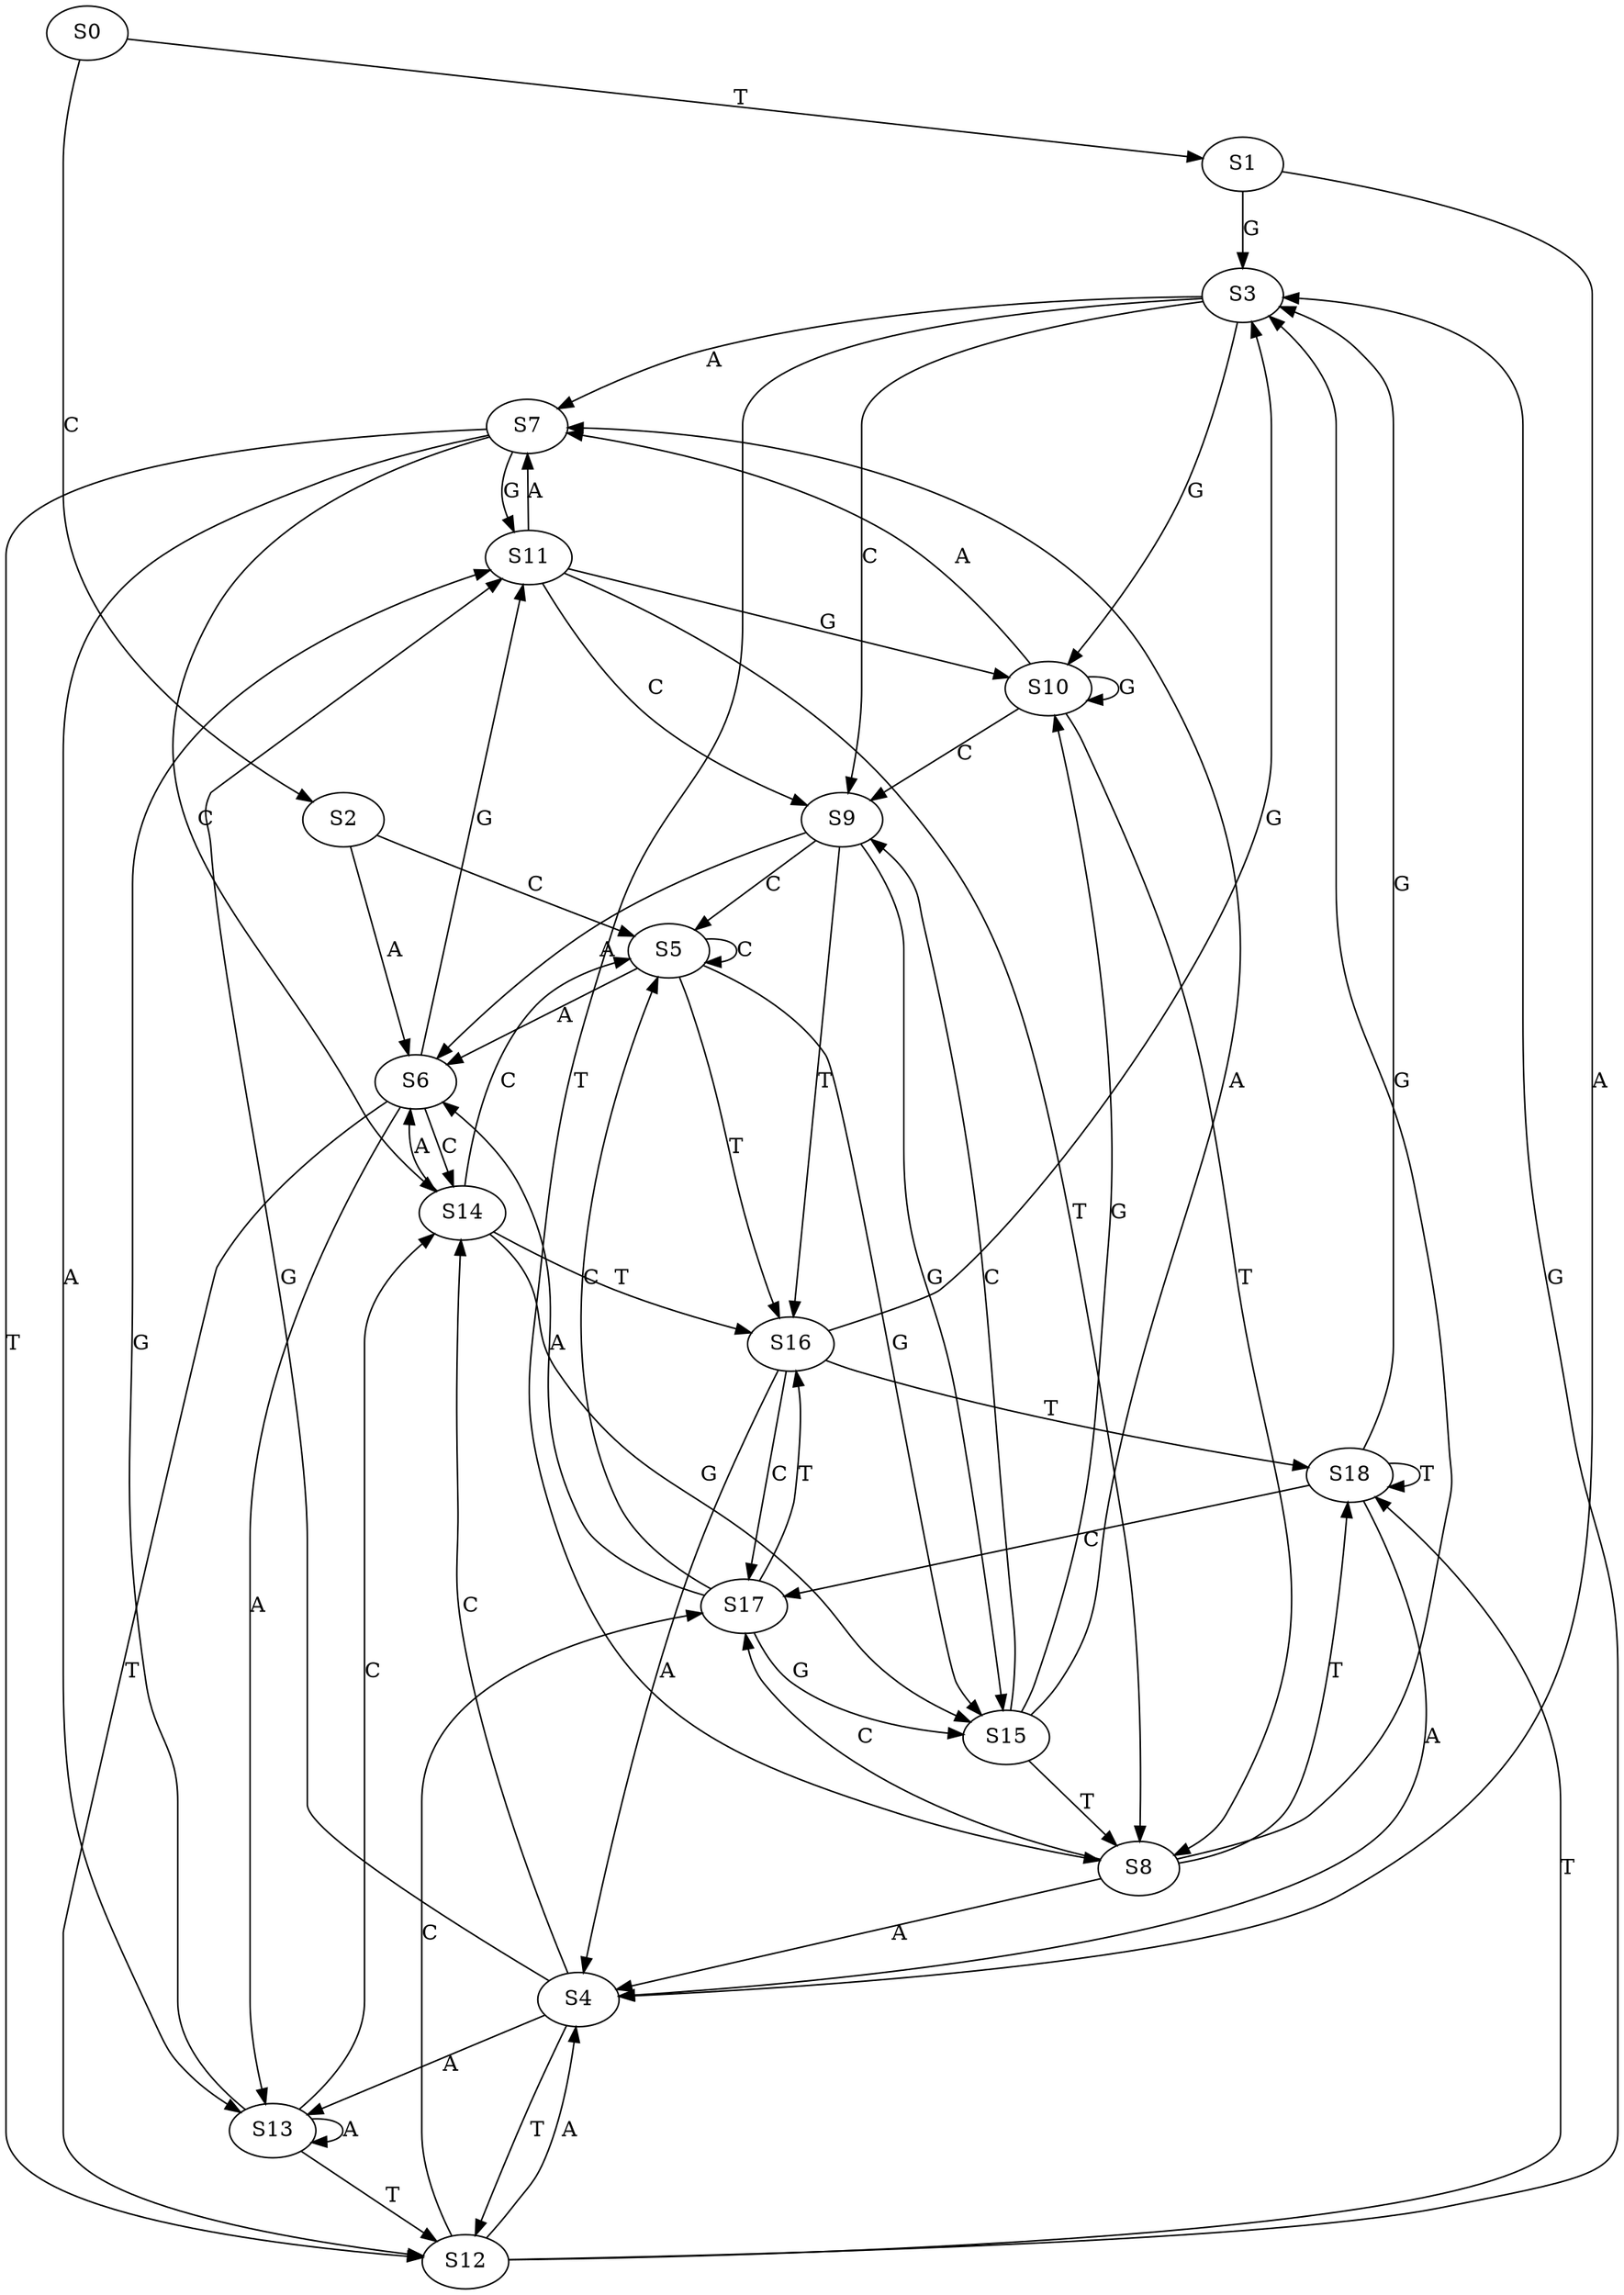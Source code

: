 strict digraph  {
	S0 -> S1 [ label = T ];
	S0 -> S2 [ label = C ];
	S1 -> S3 [ label = G ];
	S1 -> S4 [ label = A ];
	S2 -> S5 [ label = C ];
	S2 -> S6 [ label = A ];
	S3 -> S7 [ label = A ];
	S3 -> S8 [ label = T ];
	S3 -> S9 [ label = C ];
	S3 -> S10 [ label = G ];
	S4 -> S11 [ label = G ];
	S4 -> S12 [ label = T ];
	S4 -> S13 [ label = A ];
	S4 -> S14 [ label = C ];
	S5 -> S15 [ label = G ];
	S5 -> S5 [ label = C ];
	S5 -> S6 [ label = A ];
	S5 -> S16 [ label = T ];
	S6 -> S11 [ label = G ];
	S6 -> S12 [ label = T ];
	S6 -> S14 [ label = C ];
	S6 -> S13 [ label = A ];
	S7 -> S11 [ label = G ];
	S7 -> S13 [ label = A ];
	S7 -> S14 [ label = C ];
	S7 -> S12 [ label = T ];
	S8 -> S4 [ label = A ];
	S8 -> S17 [ label = C ];
	S8 -> S3 [ label = G ];
	S8 -> S18 [ label = T ];
	S9 -> S5 [ label = C ];
	S9 -> S16 [ label = T ];
	S9 -> S15 [ label = G ];
	S9 -> S6 [ label = A ];
	S10 -> S7 [ label = A ];
	S10 -> S8 [ label = T ];
	S10 -> S10 [ label = G ];
	S10 -> S9 [ label = C ];
	S11 -> S8 [ label = T ];
	S11 -> S10 [ label = G ];
	S11 -> S7 [ label = A ];
	S11 -> S9 [ label = C ];
	S12 -> S4 [ label = A ];
	S12 -> S17 [ label = C ];
	S12 -> S18 [ label = T ];
	S12 -> S3 [ label = G ];
	S13 -> S12 [ label = T ];
	S13 -> S14 [ label = C ];
	S13 -> S11 [ label = G ];
	S13 -> S13 [ label = A ];
	S14 -> S6 [ label = A ];
	S14 -> S16 [ label = T ];
	S14 -> S5 [ label = C ];
	S14 -> S15 [ label = G ];
	S15 -> S10 [ label = G ];
	S15 -> S8 [ label = T ];
	S15 -> S7 [ label = A ];
	S15 -> S9 [ label = C ];
	S16 -> S3 [ label = G ];
	S16 -> S17 [ label = C ];
	S16 -> S4 [ label = A ];
	S16 -> S18 [ label = T ];
	S17 -> S16 [ label = T ];
	S17 -> S15 [ label = G ];
	S17 -> S5 [ label = C ];
	S17 -> S6 [ label = A ];
	S18 -> S17 [ label = C ];
	S18 -> S3 [ label = G ];
	S18 -> S4 [ label = A ];
	S18 -> S18 [ label = T ];
}
